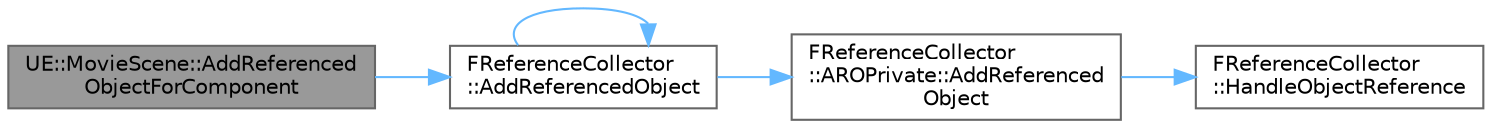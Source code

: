 digraph "UE::MovieScene::AddReferencedObjectForComponent"
{
 // INTERACTIVE_SVG=YES
 // LATEX_PDF_SIZE
  bgcolor="transparent";
  edge [fontname=Helvetica,fontsize=10,labelfontname=Helvetica,labelfontsize=10];
  node [fontname=Helvetica,fontsize=10,shape=box,height=0.2,width=0.4];
  rankdir="LR";
  Node1 [id="Node000001",label="UE::MovieScene::AddReferenced\lObjectForComponent",height=0.2,width=0.4,color="gray40", fillcolor="grey60", style="filled", fontcolor="black",tooltip=" "];
  Node1 -> Node2 [id="edge1_Node000001_Node000002",color="steelblue1",style="solid",tooltip=" "];
  Node2 [id="Node000002",label="FReferenceCollector\l::AddReferencedObject",height=0.2,width=0.4,color="grey40", fillcolor="white", style="filled",URL="$d9/d05/classFReferenceCollector.html#ac536845c9b9b18f6ae2860e2aecbfb25",tooltip="Adds object reference."];
  Node2 -> Node2 [id="edge2_Node000002_Node000002",color="steelblue1",style="solid",tooltip=" "];
  Node2 -> Node3 [id="edge3_Node000002_Node000003",color="steelblue1",style="solid",tooltip=" "];
  Node3 [id="Node000003",label="FReferenceCollector\l::AROPrivate::AddReferenced\lObject",height=0.2,width=0.4,color="grey40", fillcolor="white", style="filled",URL="$d1/d3e/structFReferenceCollector_1_1AROPrivate.html#acf336c6cb31252023b68bf64b7fe90e2",tooltip=" "];
  Node3 -> Node4 [id="edge4_Node000003_Node000004",color="steelblue1",style="solid",tooltip=" "];
  Node4 [id="Node000004",label="FReferenceCollector\l::HandleObjectReference",height=0.2,width=0.4,color="grey40", fillcolor="white", style="filled",URL="$d9/d05/classFReferenceCollector.html#a519551e1e5334872231ea87ed0933f44",tooltip="Handle object reference."];
}
